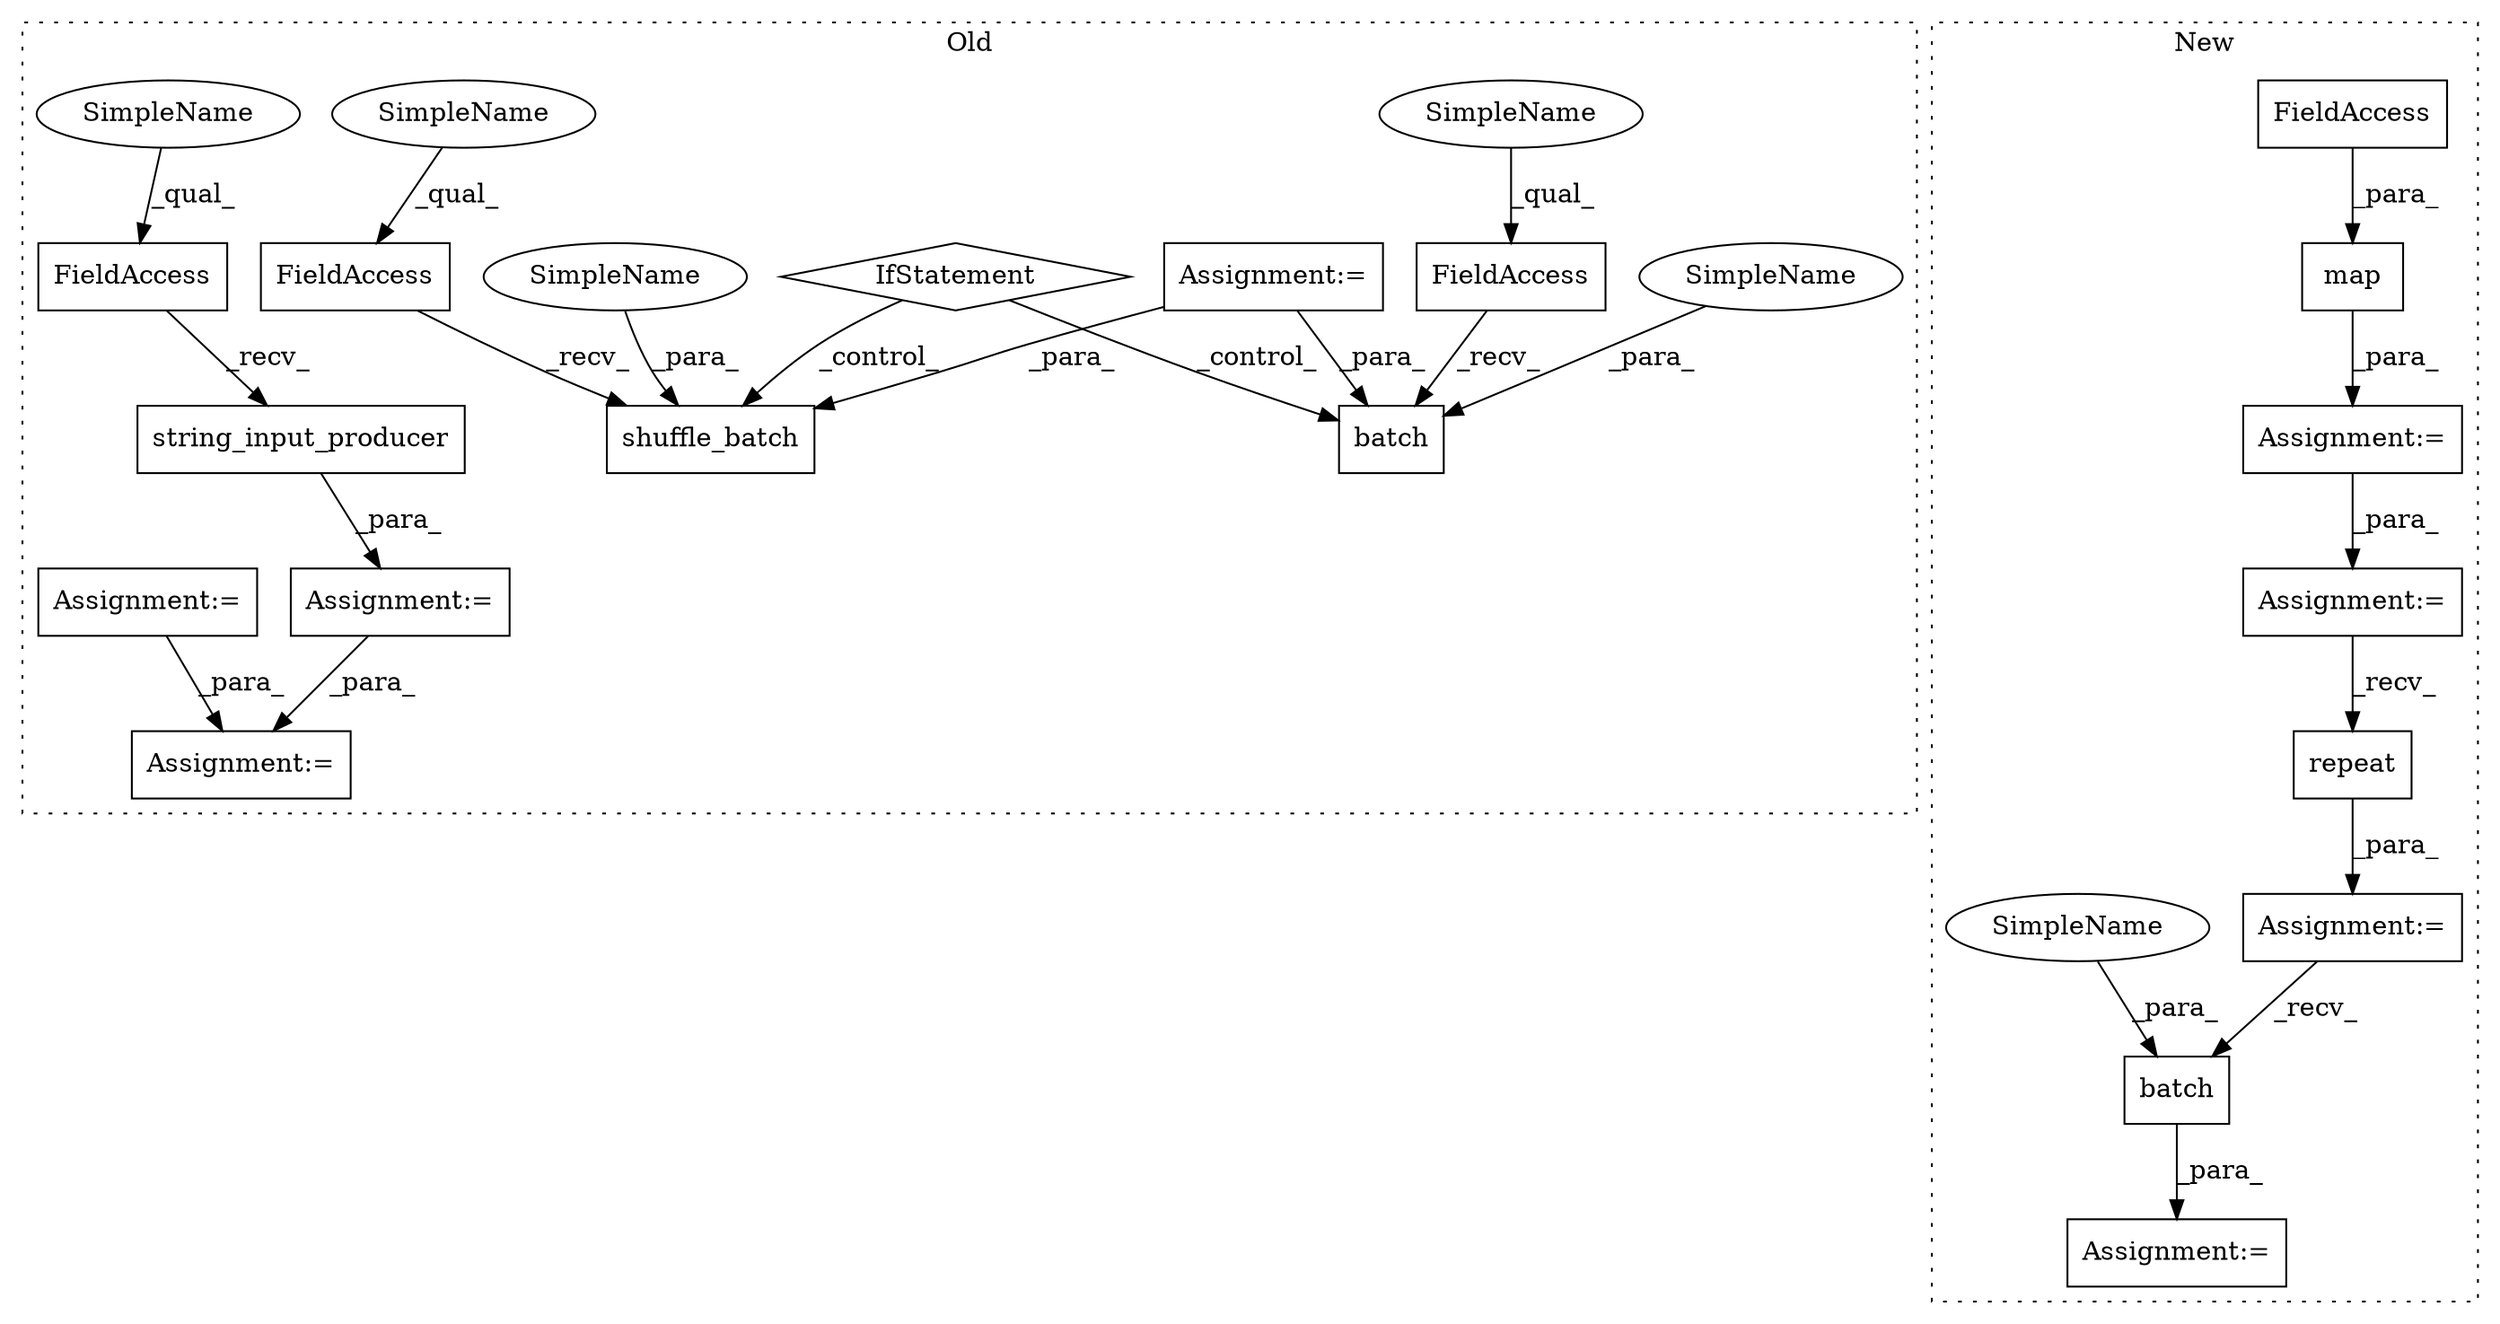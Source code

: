 digraph G {
subgraph cluster0 {
1 [label="string_input_producer" a="32" s="7666,7716" l="22,1" shape="box"];
5 [label="FieldAccess" a="22" s="7649" l="16" shape="box"];
7 [label="FieldAccess" a="22" s="7915" l="16" shape="box"];
8 [label="FieldAccess" a="22" s="8076" l="16" shape="box"];
9 [label="shuffle_batch" a="32" s="7932,8044" l="14,1" shape="box"];
10 [label="batch" a="32" s="8093,8174" l="6,1" shape="box"];
11 [label="IfStatement" a="25" s="7885,7896" l="4,2" shape="diamond"];
12 [label="Assignment:=" a="7" s="7556" l="15" shape="box"];
14 [label="Assignment:=" a="7" s="7803" l="2" shape="box"];
18 [label="Assignment:=" a="7" s="7648" l="1" shape="box"];
19 [label="Assignment:=" a="7" s="7729" l="1" shape="box"];
20 [label="SimpleName" a="42" s="8076" l="10" shape="ellipse"];
21 [label="SimpleName" a="42" s="7915" l="10" shape="ellipse"];
22 [label="SimpleName" a="42" s="7649" l="10" shape="ellipse"];
23 [label="SimpleName" a="42" s="7955" l="10" shape="ellipse"];
24 [label="SimpleName" a="42" s="8108" l="10" shape="ellipse"];
label = "Old";
style="dotted";
}
subgraph cluster1 {
2 [label="map" a="32" s="7634,7647" l="4,1" shape="box"];
3 [label="repeat" a="32" s="7745,7762" l="7,1" shape="box"];
4 [label="FieldAccess" a="22" s="7638" l="9" shape="box"];
6 [label="batch" a="32" s="7785,7801" l="6,1" shape="box"];
13 [label="Assignment:=" a="7" s="7736" l="1" shape="box"];
15 [label="Assignment:=" a="7" s="7816" l="1" shape="box"];
16 [label="Assignment:=" a="7" s="7566" l="1" shape="box"];
17 [label="Assignment:=" a="7" s="7682" l="1" shape="box"];
25 [label="SimpleName" a="42" s="7791" l="10" shape="ellipse"];
label = "New";
style="dotted";
}
1 -> 18 [label="_para_"];
2 -> 16 [label="_para_"];
3 -> 13 [label="_para_"];
4 -> 2 [label="_para_"];
5 -> 1 [label="_recv_"];
6 -> 15 [label="_para_"];
7 -> 9 [label="_recv_"];
8 -> 10 [label="_recv_"];
11 -> 10 [label="_control_"];
11 -> 9 [label="_control_"];
12 -> 10 [label="_para_"];
12 -> 9 [label="_para_"];
13 -> 6 [label="_recv_"];
16 -> 17 [label="_para_"];
17 -> 3 [label="_recv_"];
18 -> 14 [label="_para_"];
19 -> 14 [label="_para_"];
20 -> 8 [label="_qual_"];
21 -> 7 [label="_qual_"];
22 -> 5 [label="_qual_"];
23 -> 9 [label="_para_"];
24 -> 10 [label="_para_"];
25 -> 6 [label="_para_"];
}